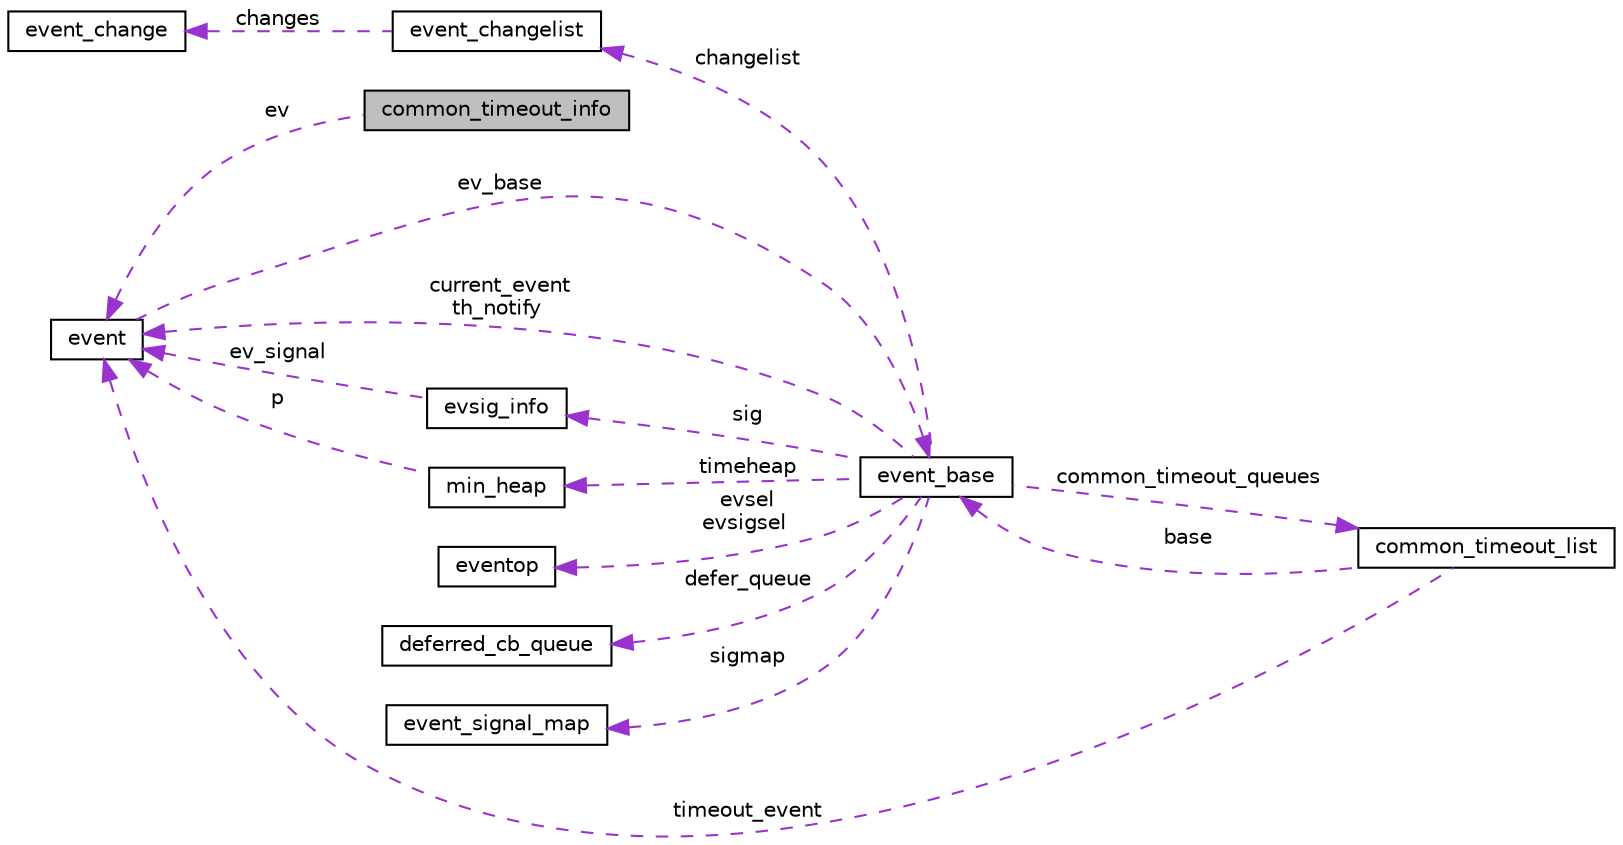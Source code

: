 digraph G
{
  edge [fontname="Helvetica",fontsize="10",labelfontname="Helvetica",labelfontsize="10"];
  node [fontname="Helvetica",fontsize="10",shape=record];
  rankdir="LR";
  Node1 [label="common_timeout_info",height=0.2,width=0.4,color="black", fillcolor="grey75", style="filled" fontcolor="black"];
  Node2 -> Node1 [dir="back",color="darkorchid3",fontsize="10",style="dashed",label=" ev" ];
  Node2 [label="event",height=0.2,width=0.4,color="black", fillcolor="white", style="filled",URL="$structevent.html"];
  Node3 -> Node2 [dir="back",color="darkorchid3",fontsize="10",style="dashed",label=" ev_base" ];
  Node3 [label="event_base",height=0.2,width=0.4,color="black", fillcolor="white", style="filled",URL="$structevent__base.html"];
  Node4 -> Node3 [dir="back",color="darkorchid3",fontsize="10",style="dashed",label=" evsel\nevsigsel" ];
  Node4 [label="eventop",height=0.2,width=0.4,color="black", fillcolor="white", style="filled",URL="$structeventop.html"];
  Node5 -> Node3 [dir="back",color="darkorchid3",fontsize="10",style="dashed",label=" sig" ];
  Node5 [label="evsig_info",height=0.2,width=0.4,color="black", fillcolor="white", style="filled",URL="$structevsig__info.html"];
  Node2 -> Node5 [dir="back",color="darkorchid3",fontsize="10",style="dashed",label=" ev_signal" ];
  Node6 -> Node3 [dir="back",color="darkorchid3",fontsize="10",style="dashed",label=" timeheap" ];
  Node6 [label="min_heap",height=0.2,width=0.4,color="black", fillcolor="white", style="filled",URL="$structmin__heap.html"];
  Node2 -> Node6 [dir="back",color="darkorchid3",fontsize="10",style="dashed",label=" p" ];
  Node7 -> Node3 [dir="back",color="darkorchid3",fontsize="10",style="dashed",label=" defer_queue" ];
  Node7 [label="deferred_cb_queue",height=0.2,width=0.4,color="black", fillcolor="white", style="filled",URL="$structdeferred__cb__queue.html"];
  Node2 -> Node3 [dir="back",color="darkorchid3",fontsize="10",style="dashed",label=" current_event\nth_notify" ];
  Node8 -> Node3 [dir="back",color="darkorchid3",fontsize="10",style="dashed",label=" common_timeout_queues" ];
  Node8 [label="common_timeout_list",height=0.2,width=0.4,color="black", fillcolor="white", style="filled",URL="$structcommon__timeout__list.html"];
  Node2 -> Node8 [dir="back",color="darkorchid3",fontsize="10",style="dashed",label=" timeout_event" ];
  Node3 -> Node8 [dir="back",color="darkorchid3",fontsize="10",style="dashed",label=" base" ];
  Node9 -> Node3 [dir="back",color="darkorchid3",fontsize="10",style="dashed",label=" sigmap" ];
  Node9 [label="event_signal_map",height=0.2,width=0.4,color="black", fillcolor="white", style="filled",URL="$structevent__signal__map.html"];
  Node10 -> Node3 [dir="back",color="darkorchid3",fontsize="10",style="dashed",label=" changelist" ];
  Node10 [label="event_changelist",height=0.2,width=0.4,color="black", fillcolor="white", style="filled",URL="$structevent__changelist.html"];
  Node11 -> Node10 [dir="back",color="darkorchid3",fontsize="10",style="dashed",label=" changes" ];
  Node11 [label="event_change",height=0.2,width=0.4,color="black", fillcolor="white", style="filled",URL="$structevent__change.html"];
}
